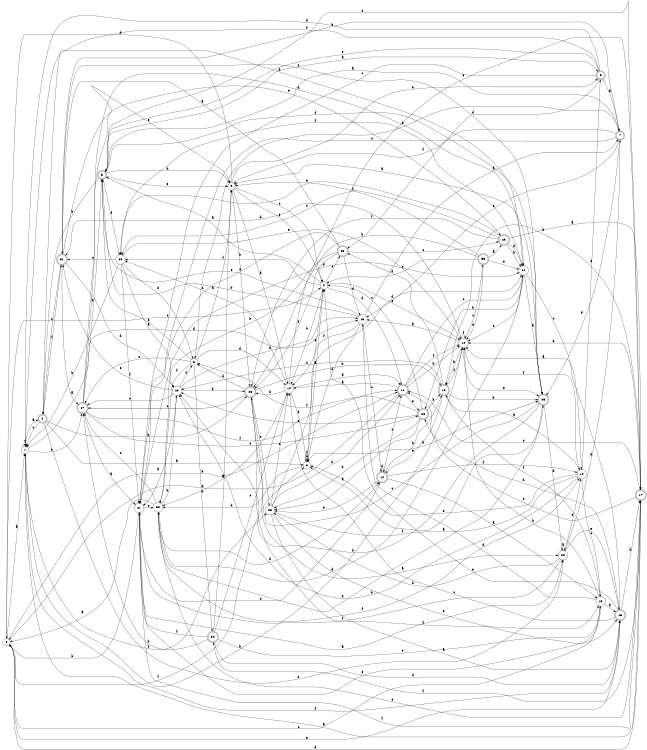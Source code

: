digraph n29_3 {
__start0 [label="" shape="none"];

rankdir=LR;
size="8,5";

s0 [style="filled", color="black", fillcolor="white" shape="circle", label="0"];
s1 [style="filled", color="black", fillcolor="white" shape="circle", label="1"];
s2 [style="rounded,filled", color="black", fillcolor="white" shape="doublecircle", label="2"];
s3 [style="filled", color="black", fillcolor="white" shape="circle", label="3"];
s4 [style="filled", color="black", fillcolor="white" shape="circle", label="4"];
s5 [style="rounded,filled", color="black", fillcolor="white" shape="doublecircle", label="5"];
s6 [style="rounded,filled", color="black", fillcolor="white" shape="doublecircle", label="6"];
s7 [style="rounded,filled", color="black", fillcolor="white" shape="doublecircle", label="7"];
s8 [style="filled", color="black", fillcolor="white" shape="circle", label="8"];
s9 [style="filled", color="black", fillcolor="white" shape="circle", label="9"];
s10 [style="filled", color="black", fillcolor="white" shape="circle", label="10"];
s11 [style="rounded,filled", color="black", fillcolor="white" shape="doublecircle", label="11"];
s12 [style="filled", color="black", fillcolor="white" shape="circle", label="12"];
s13 [style="filled", color="black", fillcolor="white" shape="circle", label="13"];
s14 [style="rounded,filled", color="black", fillcolor="white" shape="doublecircle", label="14"];
s15 [style="filled", color="black", fillcolor="white" shape="circle", label="15"];
s16 [style="rounded,filled", color="black", fillcolor="white" shape="doublecircle", label="16"];
s17 [style="rounded,filled", color="black", fillcolor="white" shape="doublecircle", label="17"];
s18 [style="rounded,filled", color="black", fillcolor="white" shape="doublecircle", label="18"];
s19 [style="filled", color="black", fillcolor="white" shape="circle", label="19"];
s20 [style="filled", color="black", fillcolor="white" shape="circle", label="20"];
s21 [style="filled", color="black", fillcolor="white" shape="circle", label="21"];
s22 [style="filled", color="black", fillcolor="white" shape="circle", label="22"];
s23 [style="filled", color="black", fillcolor="white" shape="circle", label="23"];
s24 [style="filled", color="black", fillcolor="white" shape="circle", label="24"];
s25 [style="rounded,filled", color="black", fillcolor="white" shape="doublecircle", label="25"];
s26 [style="rounded,filled", color="black", fillcolor="white" shape="doublecircle", label="26"];
s27 [style="rounded,filled", color="black", fillcolor="white" shape="doublecircle", label="27"];
s28 [style="rounded,filled", color="black", fillcolor="white" shape="doublecircle", label="28"];
s29 [style="rounded,filled", color="black", fillcolor="white" shape="doublecircle", label="29"];
s30 [style="filled", color="black", fillcolor="white" shape="circle", label="30"];
s31 [style="rounded,filled", color="black", fillcolor="white" shape="doublecircle", label="31"];
s32 [style="filled", color="black", fillcolor="white" shape="circle", label="32"];
s33 [style="rounded,filled", color="black", fillcolor="white" shape="doublecircle", label="33"];
s34 [style="rounded,filled", color="black", fillcolor="white" shape="doublecircle", label="34"];
s35 [style="rounded,filled", color="black", fillcolor="white" shape="doublecircle", label="35"];
s0 -> s1 [label="a"];
s0 -> s11 [label="b"];
s0 -> s4 [label="c"];
s0 -> s17 [label="d"];
s0 -> s16 [label="e"];
s0 -> s3 [label="f"];
s1 -> s2 [label="a"];
s1 -> s12 [label="b"];
s1 -> s1 [label="c"];
s1 -> s13 [label="d"];
s1 -> s27 [label="e"];
s1 -> s23 [label="f"];
s2 -> s3 [label="a"];
s2 -> s26 [label="b"];
s2 -> s1 [label="c"];
s2 -> s24 [label="d"];
s2 -> s22 [label="e"];
s2 -> s31 [label="f"];
s3 -> s4 [label="a"];
s3 -> s25 [label="b"];
s3 -> s3 [label="c"];
s3 -> s32 [label="d"];
s3 -> s4 [label="e"];
s3 -> s3 [label="f"];
s4 -> s5 [label="a"];
s4 -> s10 [label="b"];
s4 -> s33 [label="c"];
s4 -> s11 [label="d"];
s4 -> s12 [label="e"];
s4 -> s30 [label="f"];
s5 -> s6 [label="a"];
s5 -> s2 [label="b"];
s5 -> s17 [label="c"];
s5 -> s9 [label="d"];
s5 -> s9 [label="e"];
s5 -> s30 [label="f"];
s6 -> s7 [label="a"];
s6 -> s1 [label="b"];
s6 -> s21 [label="c"];
s6 -> s33 [label="d"];
s6 -> s5 [label="e"];
s6 -> s1 [label="f"];
s7 -> s5 [label="a"];
s7 -> s8 [label="b"];
s7 -> s21 [label="c"];
s7 -> s25 [label="d"];
s7 -> s13 [label="e"];
s7 -> s9 [label="f"];
s8 -> s9 [label="a"];
s8 -> s34 [label="b"];
s8 -> s27 [label="c"];
s8 -> s10 [label="d"];
s8 -> s5 [label="e"];
s8 -> s32 [label="f"];
s9 -> s10 [label="a"];
s9 -> s26 [label="b"];
s9 -> s4 [label="c"];
s9 -> s0 [label="d"];
s9 -> s6 [label="e"];
s9 -> s4 [label="f"];
s10 -> s11 [label="a"];
s10 -> s26 [label="b"];
s10 -> s30 [label="c"];
s10 -> s3 [label="d"];
s10 -> s17 [label="e"];
s10 -> s32 [label="f"];
s11 -> s10 [label="a"];
s11 -> s12 [label="b"];
s11 -> s24 [label="c"];
s11 -> s0 [label="d"];
s11 -> s28 [label="e"];
s11 -> s12 [label="f"];
s12 -> s13 [label="a"];
s12 -> s18 [label="b"];
s12 -> s35 [label="c"];
s12 -> s31 [label="d"];
s12 -> s25 [label="e"];
s12 -> s12 [label="f"];
s13 -> s7 [label="a"];
s13 -> s5 [label="b"];
s13 -> s14 [label="c"];
s13 -> s3 [label="d"];
s13 -> s5 [label="e"];
s13 -> s10 [label="f"];
s14 -> s15 [label="a"];
s14 -> s18 [label="b"];
s14 -> s11 [label="c"];
s14 -> s14 [label="d"];
s14 -> s23 [label="e"];
s14 -> s19 [label="f"];
s15 -> s16 [label="a"];
s15 -> s12 [label="b"];
s15 -> s0 [label="c"];
s15 -> s13 [label="d"];
s15 -> s21 [label="e"];
s15 -> s18 [label="f"];
s16 -> s12 [label="a"];
s16 -> s17 [label="b"];
s16 -> s10 [label="c"];
s16 -> s28 [label="d"];
s16 -> s4 [label="e"];
s16 -> s1 [label="f"];
s17 -> s1 [label="a"];
s17 -> s18 [label="b"];
s17 -> s11 [label="c"];
s17 -> s12 [label="d"];
s17 -> s11 [label="e"];
s17 -> s34 [label="f"];
s18 -> s19 [label="a"];
s18 -> s25 [label="b"];
s18 -> s20 [label="c"];
s18 -> s33 [label="d"];
s18 -> s14 [label="e"];
s18 -> s12 [label="f"];
s19 -> s3 [label="a"];
s19 -> s20 [label="b"];
s19 -> s15 [label="c"];
s19 -> s6 [label="d"];
s19 -> s3 [label="e"];
s19 -> s12 [label="f"];
s20 -> s21 [label="a"];
s20 -> s26 [label="b"];
s20 -> s27 [label="c"];
s20 -> s13 [label="d"];
s20 -> s31 [label="e"];
s20 -> s8 [label="f"];
s21 -> s22 [label="a"];
s21 -> s0 [label="b"];
s21 -> s14 [label="c"];
s21 -> s24 [label="d"];
s21 -> s32 [label="e"];
s21 -> s17 [label="f"];
s22 -> s22 [label="a"];
s22 -> s23 [label="b"];
s22 -> s19 [label="c"];
s22 -> s7 [label="d"];
s22 -> s16 [label="e"];
s22 -> s21 [label="f"];
s23 -> s16 [label="a"];
s23 -> s11 [label="b"];
s23 -> s10 [label="c"];
s23 -> s24 [label="d"];
s23 -> s16 [label="e"];
s23 -> s25 [label="f"];
s24 -> s25 [label="a"];
s24 -> s28 [label="b"];
s24 -> s19 [label="c"];
s24 -> s32 [label="d"];
s24 -> s12 [label="e"];
s24 -> s30 [label="f"];
s25 -> s9 [label="a"];
s25 -> s20 [label="b"];
s25 -> s26 [label="c"];
s25 -> s22 [label="d"];
s25 -> s32 [label="e"];
s25 -> s5 [label="f"];
s26 -> s22 [label="a"];
s26 -> s18 [label="b"];
s26 -> s27 [label="c"];
s26 -> s8 [label="d"];
s26 -> s23 [label="e"];
s26 -> s15 [label="f"];
s27 -> s21 [label="a"];
s27 -> s5 [label="b"];
s27 -> s28 [label="c"];
s27 -> s24 [label="d"];
s27 -> s29 [label="e"];
s27 -> s11 [label="f"];
s28 -> s23 [label="a"];
s28 -> s18 [label="b"];
s28 -> s4 [label="c"];
s28 -> s23 [label="d"];
s28 -> s20 [label="e"];
s28 -> s8 [label="f"];
s29 -> s17 [label="a"];
s29 -> s24 [label="b"];
s29 -> s30 [label="c"];
s29 -> s24 [label="d"];
s29 -> s30 [label="e"];
s29 -> s26 [label="f"];
s30 -> s20 [label="a"];
s30 -> s1 [label="b"];
s30 -> s31 [label="c"];
s30 -> s8 [label="d"];
s30 -> s12 [label="e"];
s30 -> s21 [label="f"];
s31 -> s27 [label="a"];
s31 -> s7 [label="b"];
s31 -> s2 [label="c"];
s31 -> s20 [label="d"];
s31 -> s9 [label="e"];
s31 -> s25 [label="f"];
s32 -> s0 [label="a"];
s32 -> s20 [label="b"];
s32 -> s27 [label="c"];
s32 -> s14 [label="d"];
s32 -> s17 [label="e"];
s32 -> s19 [label="f"];
s33 -> s31 [label="a"];
s33 -> s32 [label="b"];
s33 -> s29 [label="c"];
s33 -> s13 [label="d"];
s33 -> s21 [label="e"];
s33 -> s26 [label="f"];
s34 -> s9 [label="a"];
s34 -> s27 [label="b"];
s34 -> s10 [label="c"];
s34 -> s16 [label="d"];
s34 -> s15 [label="e"];
s34 -> s21 [label="f"];
s35 -> s29 [label="a"];
s35 -> s26 [label="b"];
s35 -> s4 [label="c"];
s35 -> s12 [label="d"];
s35 -> s24 [label="e"];
s35 -> s9 [label="f"];

}